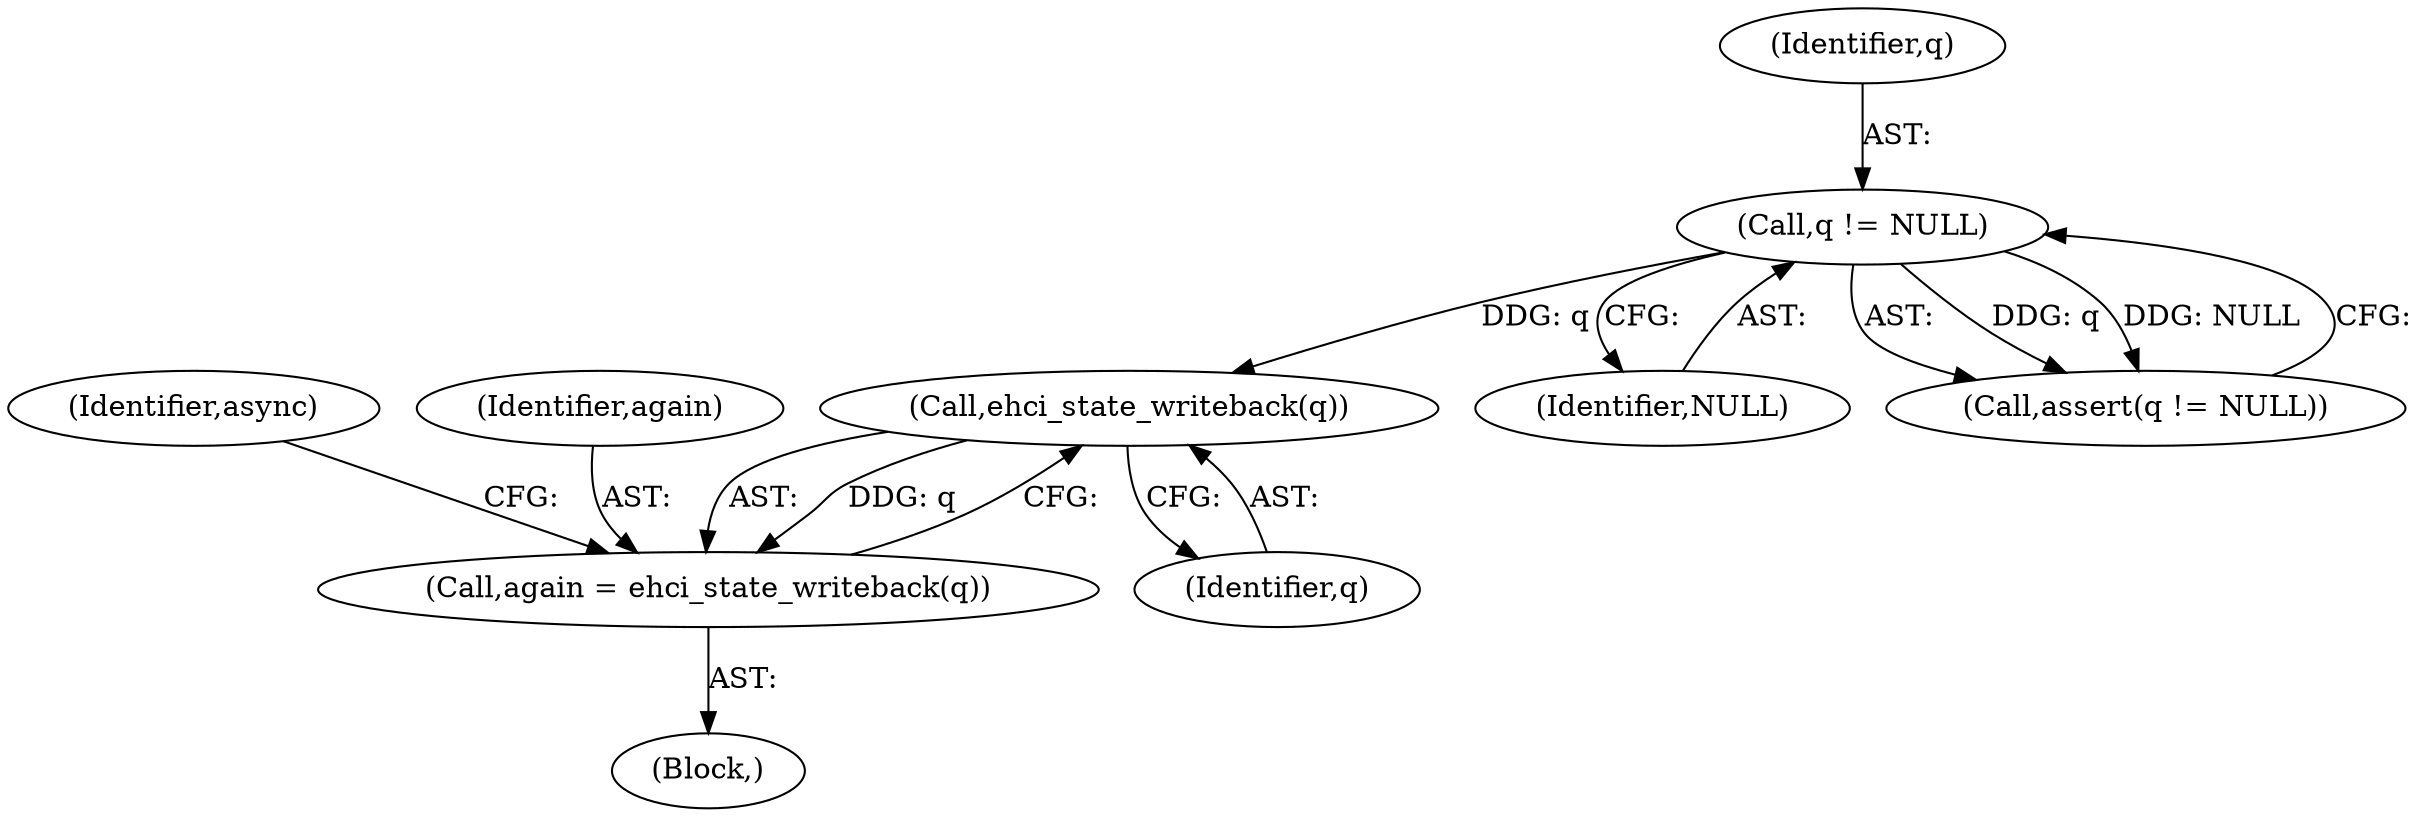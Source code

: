 digraph "0_qemu_1ae3f2f178087711f9591350abad133525ba93f2@API" {
"1000237" [label="(Call,ehci_state_writeback(q))"];
"1000232" [label="(Call,q != NULL)"];
"1000235" [label="(Call,again = ehci_state_writeback(q))"];
"1000237" [label="(Call,ehci_state_writeback(q))"];
"1000234" [label="(Identifier,NULL)"];
"1000233" [label="(Identifier,q)"];
"1000241" [label="(Identifier,async)"];
"1000236" [label="(Identifier,again)"];
"1000238" [label="(Identifier,q)"];
"1000231" [label="(Call,assert(q != NULL))"];
"1000235" [label="(Call,again = ehci_state_writeback(q))"];
"1000114" [label="(Block,)"];
"1000232" [label="(Call,q != NULL)"];
"1000237" -> "1000235"  [label="AST: "];
"1000237" -> "1000238"  [label="CFG: "];
"1000238" -> "1000237"  [label="AST: "];
"1000235" -> "1000237"  [label="CFG: "];
"1000237" -> "1000235"  [label="DDG: q"];
"1000232" -> "1000237"  [label="DDG: q"];
"1000232" -> "1000231"  [label="AST: "];
"1000232" -> "1000234"  [label="CFG: "];
"1000233" -> "1000232"  [label="AST: "];
"1000234" -> "1000232"  [label="AST: "];
"1000231" -> "1000232"  [label="CFG: "];
"1000232" -> "1000231"  [label="DDG: q"];
"1000232" -> "1000231"  [label="DDG: NULL"];
"1000235" -> "1000114"  [label="AST: "];
"1000236" -> "1000235"  [label="AST: "];
"1000241" -> "1000235"  [label="CFG: "];
}
